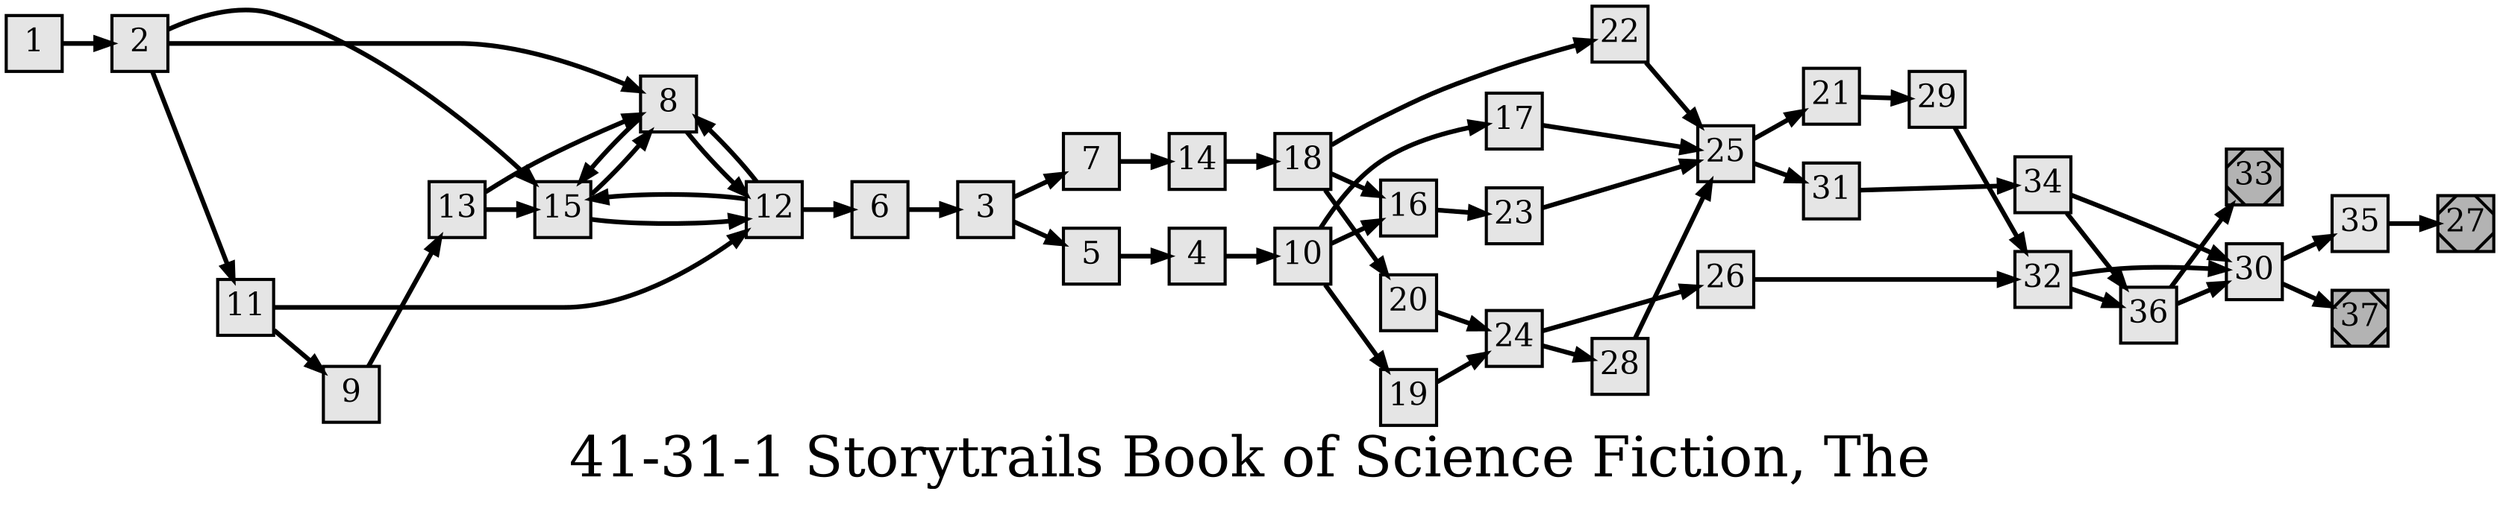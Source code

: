 digraph g{
  graph [ label="41-31-1 Storytrails Book of Science Fiction, The" rankdir=LR, ordering=out, fontsize=36, nodesep="0.35", ranksep="0.45"];
  node  [shape=rect, penwidth=2, fontsize=20, style=filled, fillcolor=grey90, margin="0,0", labelfloat=true, regular=true, fixedsize=true];
  edge  [labelfloat=true, penwidth=3, fontsize=12];
  // ---;
  // group  : Katz;
  // id     : 41-31;
  // chapter: 1;
  // gbid   : 7789;
  // series : Storytrails;
  // title  : Storytrails Book of Science Fiction, The;
  // author : Allen Sharp;
  // credit:;
  // - name : Jeremy Douglass;
  // role : encoder;
  // date : 2018-04-04;
  // - name : Jeremy Douglass;
  // role : editor;
  // date : 2018-04-04;
  // render:;
  // - name   : small;
  // styles : gvStyles-small.txt;
  // engine : dot;
  // comment: >;
  // This compendium of four previously published books in the series.;
  // They have other entries in the Katz Collection;
  // A weird aspect of how this was reprinted is that the stories work;
  // by lexia number, and that each story uses the same range of lexias,;
  // from 1~40ish. You could accidentally turn from one story into;
  // another if you aren't careful. That also means the chaptered;
  // graph data can't co-exist easily in one graph  without qualifying;
  // the lexia names.;
  // See Storytrails #2: https://gamebooks.org/Item/2483;
  
  // ---;
  
  // Ch.1 Terror in the Fourth Dimension;
  
  // From | To | Label;
  
  1 -> 2;
  2 -> 15;
  2 -> 8;
  2 -> 11;
  3 -> 7;
  3 -> 5;
  4 -> 10;
  5 -> 4;
  6 -> 3;
  7 -> 14;
  8 -> 15;	// Image of interface (with encoded instructions?)
  8 -> 12;
  9 -> 13;
  10 -> 17;
  10 -> 16;
  10 -> 19;
  11 -> 12;	// Image of interface (with encoded instructions?)
  11 -> 9;
  12 -> 15;	// Image of interface (with encoded instructions?)
  12 -> 8;
  12 -> 6;
  13 -> 8;
  13 -> 15;
  14 -> 18;
  15 -> 8;	// Image of interface (with encoded instructions?)
  15 -> 12;
  16 -> 23;
  17 -> 25;
  18 -> 22;
  18 -> 16;
  18 -> 20;
  19 -> 24;
  20 -> 24;
  21 -> 29;
  22 -> 25;
  23 -> 25;
  24 -> 26;
  24 -> 28;
  25 -> 21;
  25 -> 31;
  26 -> 32;
  27	[ xlabel="E", shape=Msquare, fontsize=20, fillcolor=grey70, xlabel="" ];	// Ending? Unmarked
  28 -> 25;
  29 -> 32;
  30 -> 35;
  30 -> 37;
  31 -> 34;
  32 -> 30;
  32 -> 36;
  33	[ xlabel="E", shape=Msquare, fontsize=20, fillcolor=grey70, xlabel="" ];	// Ending? Unmarked
  34 -> 30;
  34 -> 36;
  35 -> 27;
  36 -> 33;
  36 -> 30;
  37	[ xlabel="E", shape=Msquare, fontsize=20, fillcolor=grey70, xlabel="" ];	// Ending? Unmarked
}

